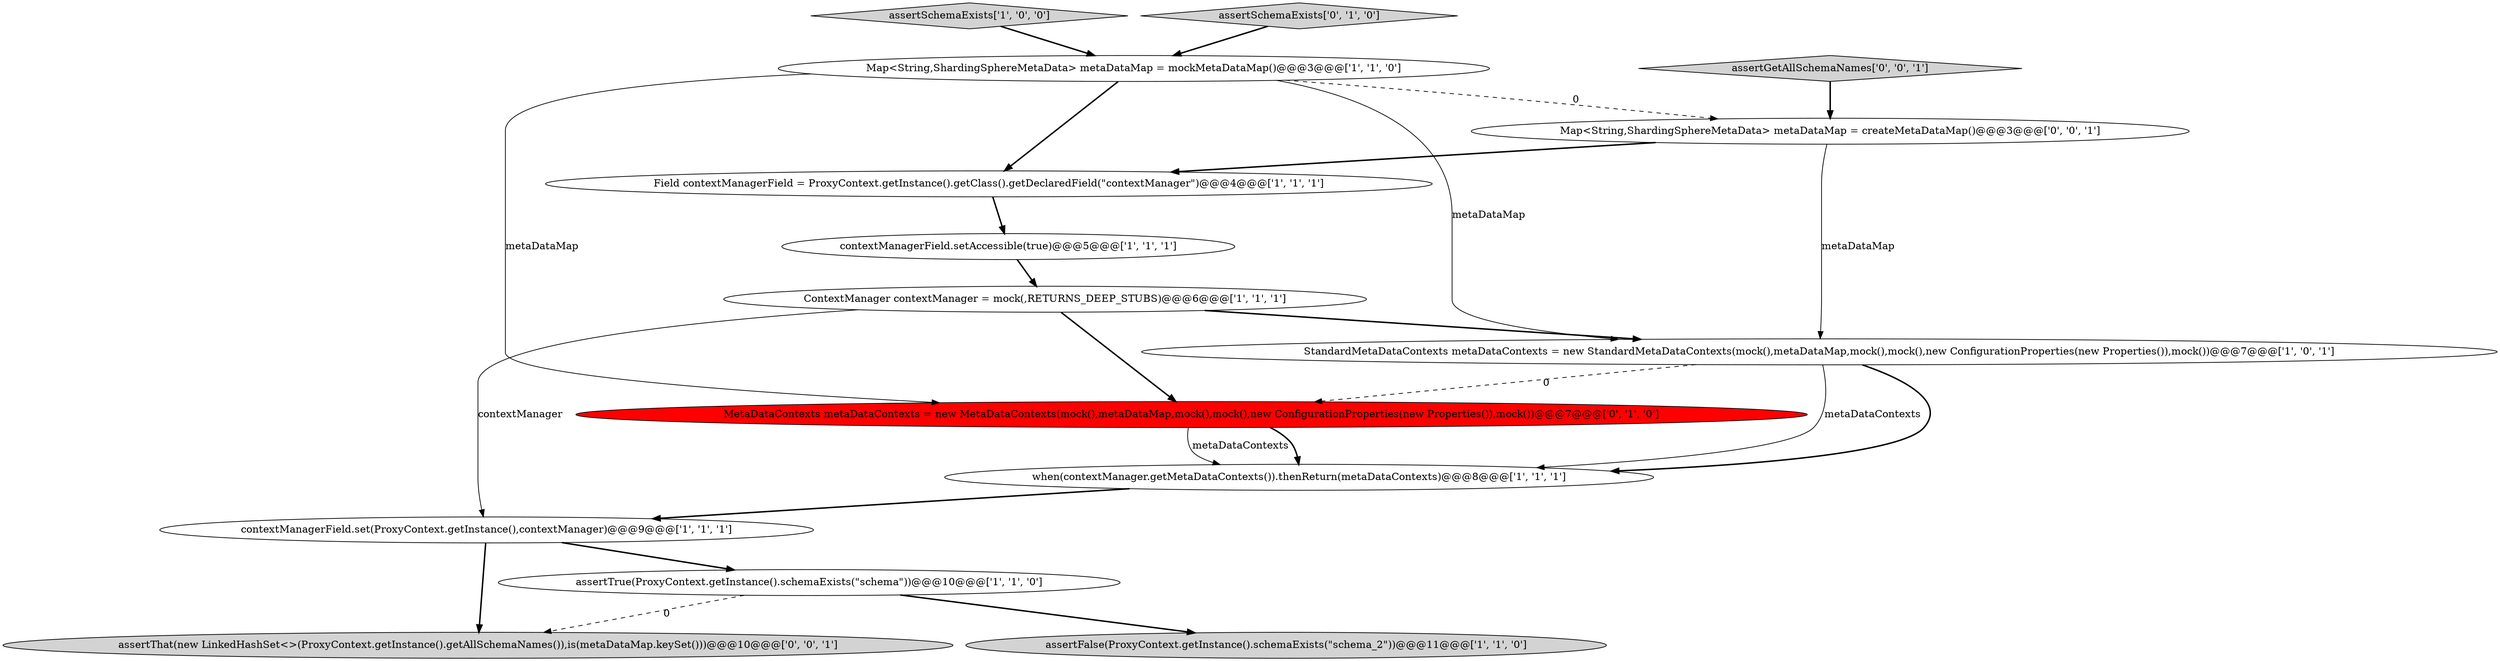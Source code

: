 digraph {
5 [style = filled, label = "contextManagerField.set(ProxyContext.getInstance(),contextManager)@@@9@@@['1', '1', '1']", fillcolor = white, shape = ellipse image = "AAA0AAABBB1BBB"];
13 [style = filled, label = "assertGetAllSchemaNames['0', '0', '1']", fillcolor = lightgray, shape = diamond image = "AAA0AAABBB3BBB"];
8 [style = filled, label = "contextManagerField.setAccessible(true)@@@5@@@['1', '1', '1']", fillcolor = white, shape = ellipse image = "AAA0AAABBB1BBB"];
10 [style = filled, label = "MetaDataContexts metaDataContexts = new MetaDataContexts(mock(),metaDataMap,mock(),mock(),new ConfigurationProperties(new Properties()),mock())@@@7@@@['0', '1', '0']", fillcolor = red, shape = ellipse image = "AAA1AAABBB2BBB"];
12 [style = filled, label = "Map<String,ShardingSphereMetaData> metaDataMap = createMetaDataMap()@@@3@@@['0', '0', '1']", fillcolor = white, shape = ellipse image = "AAA0AAABBB3BBB"];
0 [style = filled, label = "Field contextManagerField = ProxyContext.getInstance().getClass().getDeclaredField(\"contextManager\")@@@4@@@['1', '1', '1']", fillcolor = white, shape = ellipse image = "AAA0AAABBB1BBB"];
4 [style = filled, label = "ContextManager contextManager = mock(,RETURNS_DEEP_STUBS)@@@6@@@['1', '1', '1']", fillcolor = white, shape = ellipse image = "AAA0AAABBB1BBB"];
14 [style = filled, label = "assertThat(new LinkedHashSet<>(ProxyContext.getInstance().getAllSchemaNames()),is(metaDataMap.keySet()))@@@10@@@['0', '0', '1']", fillcolor = lightgray, shape = ellipse image = "AAA0AAABBB3BBB"];
6 [style = filled, label = "assertSchemaExists['1', '0', '0']", fillcolor = lightgray, shape = diamond image = "AAA0AAABBB1BBB"];
3 [style = filled, label = "assertFalse(ProxyContext.getInstance().schemaExists(\"schema_2\"))@@@11@@@['1', '1', '0']", fillcolor = lightgray, shape = ellipse image = "AAA0AAABBB1BBB"];
2 [style = filled, label = "when(contextManager.getMetaDataContexts()).thenReturn(metaDataContexts)@@@8@@@['1', '1', '1']", fillcolor = white, shape = ellipse image = "AAA0AAABBB1BBB"];
1 [style = filled, label = "Map<String,ShardingSphereMetaData> metaDataMap = mockMetaDataMap()@@@3@@@['1', '1', '0']", fillcolor = white, shape = ellipse image = "AAA0AAABBB1BBB"];
11 [style = filled, label = "assertSchemaExists['0', '1', '0']", fillcolor = lightgray, shape = diamond image = "AAA0AAABBB2BBB"];
7 [style = filled, label = "StandardMetaDataContexts metaDataContexts = new StandardMetaDataContexts(mock(),metaDataMap,mock(),mock(),new ConfigurationProperties(new Properties()),mock())@@@7@@@['1', '0', '1']", fillcolor = white, shape = ellipse image = "AAA0AAABBB1BBB"];
9 [style = filled, label = "assertTrue(ProxyContext.getInstance().schemaExists(\"schema\"))@@@10@@@['1', '1', '0']", fillcolor = white, shape = ellipse image = "AAA0AAABBB1BBB"];
4->10 [style = bold, label=""];
12->7 [style = solid, label="metaDataMap"];
5->9 [style = bold, label=""];
11->1 [style = bold, label=""];
7->2 [style = solid, label="metaDataContexts"];
10->2 [style = solid, label="metaDataContexts"];
1->0 [style = bold, label=""];
5->14 [style = bold, label=""];
12->0 [style = bold, label=""];
4->5 [style = solid, label="contextManager"];
4->7 [style = bold, label=""];
6->1 [style = bold, label=""];
1->12 [style = dashed, label="0"];
13->12 [style = bold, label=""];
9->14 [style = dashed, label="0"];
7->2 [style = bold, label=""];
1->7 [style = solid, label="metaDataMap"];
0->8 [style = bold, label=""];
9->3 [style = bold, label=""];
7->10 [style = dashed, label="0"];
10->2 [style = bold, label=""];
8->4 [style = bold, label=""];
1->10 [style = solid, label="metaDataMap"];
2->5 [style = bold, label=""];
}
